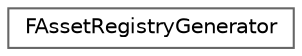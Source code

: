 digraph "Graphical Class Hierarchy"
{
 // INTERACTIVE_SVG=YES
 // LATEX_PDF_SIZE
  bgcolor="transparent";
  edge [fontname=Helvetica,fontsize=10,labelfontname=Helvetica,labelfontsize=10];
  node [fontname=Helvetica,fontsize=10,shape=box,height=0.2,width=0.4];
  rankdir="LR";
  Node0 [id="Node000000",label="FAssetRegistryGenerator",height=0.2,width=0.4,color="grey40", fillcolor="white", style="filled",URL="$d3/dc5/classFAssetRegistryGenerator.html",tooltip="Helper class for generating streaming install manifests."];
}
